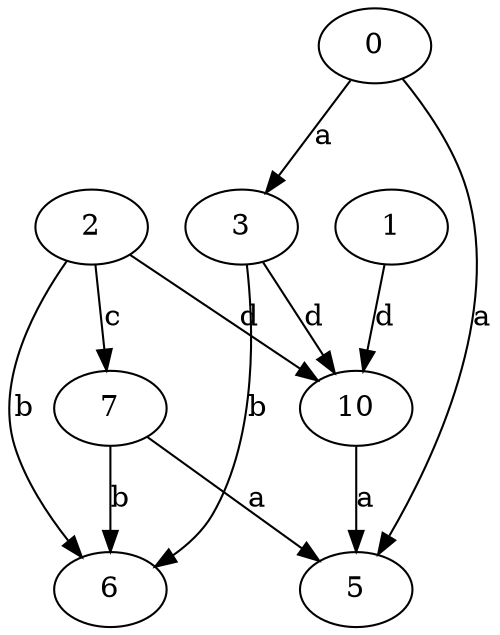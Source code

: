 strict digraph  {
3;
0;
5;
1;
6;
7;
10;
2;
3 -> 6  [label=b];
3 -> 10  [label=d];
0 -> 3  [label=a];
0 -> 5  [label=a];
1 -> 10  [label=d];
7 -> 5  [label=a];
7 -> 6  [label=b];
10 -> 5  [label=a];
2 -> 6  [label=b];
2 -> 7  [label=c];
2 -> 10  [label=d];
}
